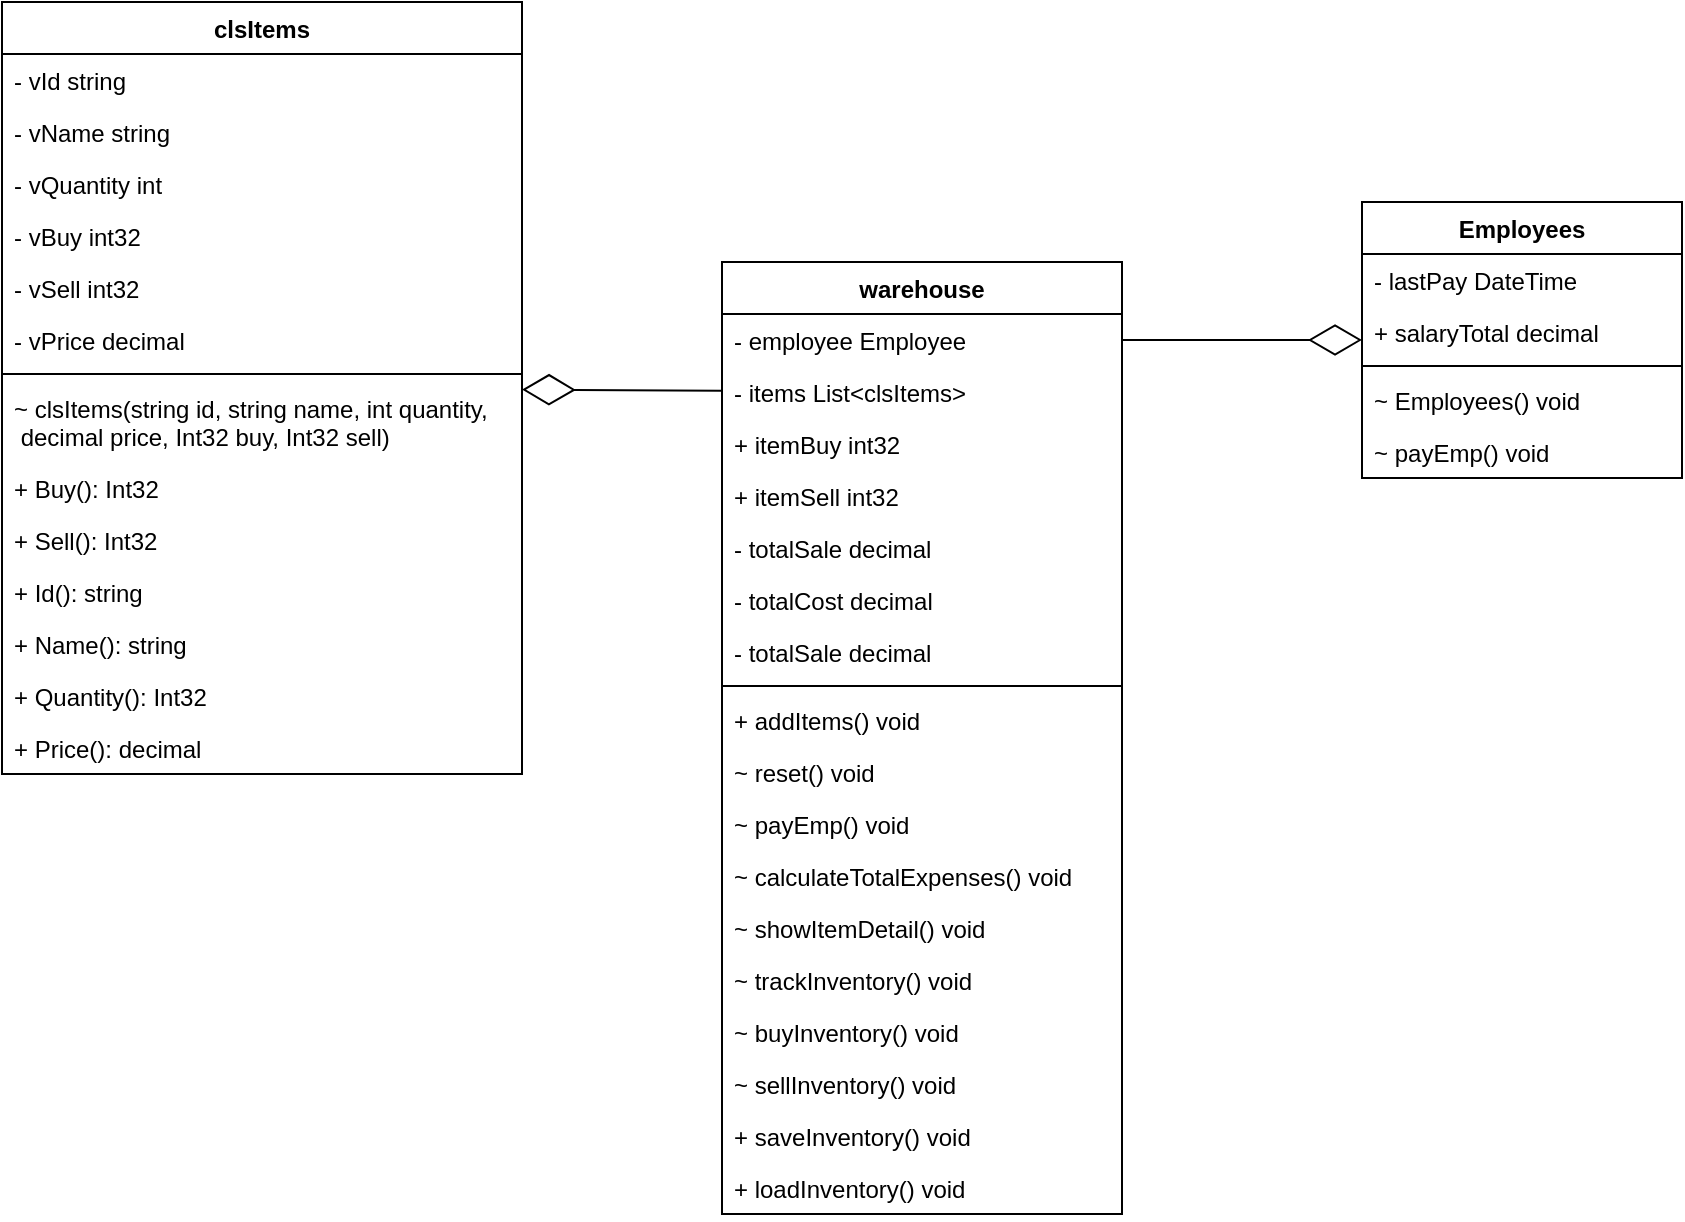 <mxfile version="20.8.16" type="device"><diagram name="Page-1" id="qYSnxSJ5jFkA1Vb8wga5"><mxGraphModel dx="1687" dy="1040" grid="1" gridSize="10" guides="1" tooltips="1" connect="1" arrows="1" fold="1" page="1" pageScale="1" pageWidth="850" pageHeight="1100" math="0" shadow="0"><root><mxCell id="0"/><mxCell id="1" parent="0"/><mxCell id="Wkx5cJYOuuSoqrFT86ka-1" value="warehouse" style="swimlane;fontStyle=1;align=center;verticalAlign=top;childLayout=stackLayout;horizontal=1;startSize=26;horizontalStack=0;resizeParent=1;resizeParentMax=0;resizeLast=0;collapsible=1;marginBottom=0;" parent="1" vertex="1"><mxGeometry x="370" y="150" width="200" height="476" as="geometry"/></mxCell><mxCell id="Wkx5cJYOuuSoqrFT86ka-10" value="- employee Employee" style="text;strokeColor=none;fillColor=none;align=left;verticalAlign=top;spacingLeft=4;spacingRight=4;overflow=hidden;rotatable=0;points=[[0,0.5],[1,0.5]];portConstraint=eastwest;" parent="Wkx5cJYOuuSoqrFT86ka-1" vertex="1"><mxGeometry y="26" width="200" height="26" as="geometry"/></mxCell><mxCell id="VJLzB2RkUlJiVV3vovPC-1" value="- items List&lt;clsItems&gt;" style="text;strokeColor=none;fillColor=none;align=left;verticalAlign=top;spacingLeft=4;spacingRight=4;overflow=hidden;rotatable=0;points=[[0,0.5],[1,0.5]];portConstraint=eastwest;" vertex="1" parent="Wkx5cJYOuuSoqrFT86ka-1"><mxGeometry y="52" width="200" height="26" as="geometry"/></mxCell><mxCell id="Wkx5cJYOuuSoqrFT86ka-2" value="+ itemBuy int32" style="text;strokeColor=none;fillColor=none;align=left;verticalAlign=top;spacingLeft=4;spacingRight=4;overflow=hidden;rotatable=0;points=[[0,0.5],[1,0.5]];portConstraint=eastwest;" parent="Wkx5cJYOuuSoqrFT86ka-1" vertex="1"><mxGeometry y="78" width="200" height="26" as="geometry"/></mxCell><mxCell id="Wkx5cJYOuuSoqrFT86ka-5" value="+ itemSell int32" style="text;strokeColor=none;fillColor=none;align=left;verticalAlign=top;spacingLeft=4;spacingRight=4;overflow=hidden;rotatable=0;points=[[0,0.5],[1,0.5]];portConstraint=eastwest;" parent="Wkx5cJYOuuSoqrFT86ka-1" vertex="1"><mxGeometry y="104" width="200" height="26" as="geometry"/></mxCell><mxCell id="Wkx5cJYOuuSoqrFT86ka-7" value="- totalSale decimal" style="text;strokeColor=none;fillColor=none;align=left;verticalAlign=top;spacingLeft=4;spacingRight=4;overflow=hidden;rotatable=0;points=[[0,0.5],[1,0.5]];portConstraint=eastwest;" parent="Wkx5cJYOuuSoqrFT86ka-1" vertex="1"><mxGeometry y="130" width="200" height="26" as="geometry"/></mxCell><mxCell id="Wkx5cJYOuuSoqrFT86ka-8" value="- totalCost decimal" style="text;strokeColor=none;fillColor=none;align=left;verticalAlign=top;spacingLeft=4;spacingRight=4;overflow=hidden;rotatable=0;points=[[0,0.5],[1,0.5]];portConstraint=eastwest;" parent="Wkx5cJYOuuSoqrFT86ka-1" vertex="1"><mxGeometry y="156" width="200" height="26" as="geometry"/></mxCell><mxCell id="Wkx5cJYOuuSoqrFT86ka-9" value="- totalSale decimal" style="text;strokeColor=none;fillColor=none;align=left;verticalAlign=top;spacingLeft=4;spacingRight=4;overflow=hidden;rotatable=0;points=[[0,0.5],[1,0.5]];portConstraint=eastwest;" parent="Wkx5cJYOuuSoqrFT86ka-1" vertex="1"><mxGeometry y="182" width="200" height="26" as="geometry"/></mxCell><mxCell id="Wkx5cJYOuuSoqrFT86ka-3" value="" style="line;strokeWidth=1;fillColor=none;align=left;verticalAlign=middle;spacingTop=-1;spacingLeft=3;spacingRight=3;rotatable=0;labelPosition=right;points=[];portConstraint=eastwest;strokeColor=inherit;" parent="Wkx5cJYOuuSoqrFT86ka-1" vertex="1"><mxGeometry y="208" width="200" height="8" as="geometry"/></mxCell><mxCell id="Wkx5cJYOuuSoqrFT86ka-4" value="+ addItems() void" style="text;strokeColor=none;fillColor=none;align=left;verticalAlign=top;spacingLeft=4;spacingRight=4;overflow=hidden;rotatable=0;points=[[0,0.5],[1,0.5]];portConstraint=eastwest;" parent="Wkx5cJYOuuSoqrFT86ka-1" vertex="1"><mxGeometry y="216" width="200" height="26" as="geometry"/></mxCell><mxCell id="VJLzB2RkUlJiVV3vovPC-2" value="~ reset() void" style="text;strokeColor=none;fillColor=none;align=left;verticalAlign=top;spacingLeft=4;spacingRight=4;overflow=hidden;rotatable=0;points=[[0,0.5],[1,0.5]];portConstraint=eastwest;" vertex="1" parent="Wkx5cJYOuuSoqrFT86ka-1"><mxGeometry y="242" width="200" height="26" as="geometry"/></mxCell><mxCell id="VJLzB2RkUlJiVV3vovPC-3" value="~ payEmp() void" style="text;strokeColor=none;fillColor=none;align=left;verticalAlign=top;spacingLeft=4;spacingRight=4;overflow=hidden;rotatable=0;points=[[0,0.5],[1,0.5]];portConstraint=eastwest;" vertex="1" parent="Wkx5cJYOuuSoqrFT86ka-1"><mxGeometry y="268" width="200" height="26" as="geometry"/></mxCell><mxCell id="VJLzB2RkUlJiVV3vovPC-4" value="~ calculateTotalExpenses() void" style="text;strokeColor=none;fillColor=none;align=left;verticalAlign=top;spacingLeft=4;spacingRight=4;overflow=hidden;rotatable=0;points=[[0,0.5],[1,0.5]];portConstraint=eastwest;" vertex="1" parent="Wkx5cJYOuuSoqrFT86ka-1"><mxGeometry y="294" width="200" height="26" as="geometry"/></mxCell><mxCell id="VJLzB2RkUlJiVV3vovPC-5" value="~ showItemDetail() void" style="text;strokeColor=none;fillColor=none;align=left;verticalAlign=top;spacingLeft=4;spacingRight=4;overflow=hidden;rotatable=0;points=[[0,0.5],[1,0.5]];portConstraint=eastwest;" vertex="1" parent="Wkx5cJYOuuSoqrFT86ka-1"><mxGeometry y="320" width="200" height="26" as="geometry"/></mxCell><mxCell id="VJLzB2RkUlJiVV3vovPC-6" value="~ trackInventory() void" style="text;strokeColor=none;fillColor=none;align=left;verticalAlign=top;spacingLeft=4;spacingRight=4;overflow=hidden;rotatable=0;points=[[0,0.5],[1,0.5]];portConstraint=eastwest;" vertex="1" parent="Wkx5cJYOuuSoqrFT86ka-1"><mxGeometry y="346" width="200" height="26" as="geometry"/></mxCell><mxCell id="VJLzB2RkUlJiVV3vovPC-7" value="~ buyInventory() void" style="text;strokeColor=none;fillColor=none;align=left;verticalAlign=top;spacingLeft=4;spacingRight=4;overflow=hidden;rotatable=0;points=[[0,0.5],[1,0.5]];portConstraint=eastwest;" vertex="1" parent="Wkx5cJYOuuSoqrFT86ka-1"><mxGeometry y="372" width="200" height="26" as="geometry"/></mxCell><mxCell id="VJLzB2RkUlJiVV3vovPC-8" value="~ sellInventory() void" style="text;strokeColor=none;fillColor=none;align=left;verticalAlign=top;spacingLeft=4;spacingRight=4;overflow=hidden;rotatable=0;points=[[0,0.5],[1,0.5]];portConstraint=eastwest;" vertex="1" parent="Wkx5cJYOuuSoqrFT86ka-1"><mxGeometry y="398" width="200" height="26" as="geometry"/></mxCell><mxCell id="VJLzB2RkUlJiVV3vovPC-9" value="+ saveInventory() void" style="text;strokeColor=none;fillColor=none;align=left;verticalAlign=top;spacingLeft=4;spacingRight=4;overflow=hidden;rotatable=0;points=[[0,0.5],[1,0.5]];portConstraint=eastwest;" vertex="1" parent="Wkx5cJYOuuSoqrFT86ka-1"><mxGeometry y="424" width="200" height="26" as="geometry"/></mxCell><mxCell id="VJLzB2RkUlJiVV3vovPC-10" value="+ loadInventory() void" style="text;strokeColor=none;fillColor=none;align=left;verticalAlign=top;spacingLeft=4;spacingRight=4;overflow=hidden;rotatable=0;points=[[0,0.5],[1,0.5]];portConstraint=eastwest;" vertex="1" parent="Wkx5cJYOuuSoqrFT86ka-1"><mxGeometry y="450" width="200" height="26" as="geometry"/></mxCell><mxCell id="VJLzB2RkUlJiVV3vovPC-11" value="Employees" style="swimlane;fontStyle=1;align=center;verticalAlign=top;childLayout=stackLayout;horizontal=1;startSize=26;horizontalStack=0;resizeParent=1;resizeParentMax=0;resizeLast=0;collapsible=1;marginBottom=0;" vertex="1" parent="1"><mxGeometry x="690" y="120" width="160" height="138" as="geometry"/></mxCell><mxCell id="VJLzB2RkUlJiVV3vovPC-12" value="- lastPay DateTime" style="text;strokeColor=none;fillColor=none;align=left;verticalAlign=top;spacingLeft=4;spacingRight=4;overflow=hidden;rotatable=0;points=[[0,0.5],[1,0.5]];portConstraint=eastwest;" vertex="1" parent="VJLzB2RkUlJiVV3vovPC-11"><mxGeometry y="26" width="160" height="26" as="geometry"/></mxCell><mxCell id="VJLzB2RkUlJiVV3vovPC-15" value="+ salaryTotal decimal" style="text;strokeColor=none;fillColor=none;align=left;verticalAlign=top;spacingLeft=4;spacingRight=4;overflow=hidden;rotatable=0;points=[[0,0.5],[1,0.5]];portConstraint=eastwest;" vertex="1" parent="VJLzB2RkUlJiVV3vovPC-11"><mxGeometry y="52" width="160" height="26" as="geometry"/></mxCell><mxCell id="VJLzB2RkUlJiVV3vovPC-13" value="" style="line;strokeWidth=1;fillColor=none;align=left;verticalAlign=middle;spacingTop=-1;spacingLeft=3;spacingRight=3;rotatable=0;labelPosition=right;points=[];portConstraint=eastwest;strokeColor=inherit;" vertex="1" parent="VJLzB2RkUlJiVV3vovPC-11"><mxGeometry y="78" width="160" height="8" as="geometry"/></mxCell><mxCell id="VJLzB2RkUlJiVV3vovPC-14" value="~ Employees() void" style="text;strokeColor=none;fillColor=none;align=left;verticalAlign=top;spacingLeft=4;spacingRight=4;overflow=hidden;rotatable=0;points=[[0,0.5],[1,0.5]];portConstraint=eastwest;" vertex="1" parent="VJLzB2RkUlJiVV3vovPC-11"><mxGeometry y="86" width="160" height="26" as="geometry"/></mxCell><mxCell id="VJLzB2RkUlJiVV3vovPC-16" value="~ payEmp() void" style="text;strokeColor=none;fillColor=none;align=left;verticalAlign=top;spacingLeft=4;spacingRight=4;overflow=hidden;rotatable=0;points=[[0,0.5],[1,0.5]];portConstraint=eastwest;" vertex="1" parent="VJLzB2RkUlJiVV3vovPC-11"><mxGeometry y="112" width="160" height="26" as="geometry"/></mxCell><mxCell id="VJLzB2RkUlJiVV3vovPC-17" value="" style="endArrow=diamondThin;endFill=0;endSize=24;html=1;rounded=0;" edge="1" parent="1" source="Wkx5cJYOuuSoqrFT86ka-10" target="VJLzB2RkUlJiVV3vovPC-11"><mxGeometry width="160" relative="1" as="geometry"><mxPoint x="600" y="130" as="sourcePoint"/><mxPoint x="760" y="130" as="targetPoint"/></mxGeometry></mxCell><mxCell id="VJLzB2RkUlJiVV3vovPC-18" value="clsItems" style="swimlane;fontStyle=1;align=center;verticalAlign=top;childLayout=stackLayout;horizontal=1;startSize=26;horizontalStack=0;resizeParent=1;resizeParentMax=0;resizeLast=0;collapsible=1;marginBottom=0;" vertex="1" parent="1"><mxGeometry x="10" y="20" width="260" height="386" as="geometry"/></mxCell><mxCell id="VJLzB2RkUlJiVV3vovPC-19" value="- vId string" style="text;strokeColor=none;fillColor=none;align=left;verticalAlign=top;spacingLeft=4;spacingRight=4;overflow=hidden;rotatable=0;points=[[0,0.5],[1,0.5]];portConstraint=eastwest;" vertex="1" parent="VJLzB2RkUlJiVV3vovPC-18"><mxGeometry y="26" width="260" height="26" as="geometry"/></mxCell><mxCell id="VJLzB2RkUlJiVV3vovPC-22" value="- vName string" style="text;strokeColor=none;fillColor=none;align=left;verticalAlign=top;spacingLeft=4;spacingRight=4;overflow=hidden;rotatable=0;points=[[0,0.5],[1,0.5]];portConstraint=eastwest;" vertex="1" parent="VJLzB2RkUlJiVV3vovPC-18"><mxGeometry y="52" width="260" height="26" as="geometry"/></mxCell><mxCell id="VJLzB2RkUlJiVV3vovPC-23" value="- vQuantity int" style="text;strokeColor=none;fillColor=none;align=left;verticalAlign=top;spacingLeft=4;spacingRight=4;overflow=hidden;rotatable=0;points=[[0,0.5],[1,0.5]];portConstraint=eastwest;" vertex="1" parent="VJLzB2RkUlJiVV3vovPC-18"><mxGeometry y="78" width="260" height="26" as="geometry"/></mxCell><mxCell id="VJLzB2RkUlJiVV3vovPC-24" value="- vBuy int32" style="text;strokeColor=none;fillColor=none;align=left;verticalAlign=top;spacingLeft=4;spacingRight=4;overflow=hidden;rotatable=0;points=[[0,0.5],[1,0.5]];portConstraint=eastwest;" vertex="1" parent="VJLzB2RkUlJiVV3vovPC-18"><mxGeometry y="104" width="260" height="26" as="geometry"/></mxCell><mxCell id="VJLzB2RkUlJiVV3vovPC-25" value="- vSell int32" style="text;strokeColor=none;fillColor=none;align=left;verticalAlign=top;spacingLeft=4;spacingRight=4;overflow=hidden;rotatable=0;points=[[0,0.5],[1,0.5]];portConstraint=eastwest;" vertex="1" parent="VJLzB2RkUlJiVV3vovPC-18"><mxGeometry y="130" width="260" height="26" as="geometry"/></mxCell><mxCell id="VJLzB2RkUlJiVV3vovPC-26" value="- vPrice decimal" style="text;strokeColor=none;fillColor=none;align=left;verticalAlign=top;spacingLeft=4;spacingRight=4;overflow=hidden;rotatable=0;points=[[0,0.5],[1,0.5]];portConstraint=eastwest;" vertex="1" parent="VJLzB2RkUlJiVV3vovPC-18"><mxGeometry y="156" width="260" height="26" as="geometry"/></mxCell><mxCell id="VJLzB2RkUlJiVV3vovPC-20" value="" style="line;strokeWidth=1;fillColor=none;align=left;verticalAlign=middle;spacingTop=-1;spacingLeft=3;spacingRight=3;rotatable=0;labelPosition=right;points=[];portConstraint=eastwest;strokeColor=inherit;" vertex="1" parent="VJLzB2RkUlJiVV3vovPC-18"><mxGeometry y="182" width="260" height="8" as="geometry"/></mxCell><mxCell id="VJLzB2RkUlJiVV3vovPC-28" value="~ clsItems(string id, string name, int quantity,&#10; decimal price, Int32 buy, Int32 sell)" style="text;strokeColor=none;fillColor=none;align=left;verticalAlign=top;spacingLeft=4;spacingRight=4;overflow=hidden;rotatable=0;points=[[0,0.5],[1,0.5]];portConstraint=eastwest;" vertex="1" parent="VJLzB2RkUlJiVV3vovPC-18"><mxGeometry y="190" width="260" height="40" as="geometry"/></mxCell><mxCell id="VJLzB2RkUlJiVV3vovPC-29" value="+ Buy(): Int32 " style="text;strokeColor=none;fillColor=none;align=left;verticalAlign=top;spacingLeft=4;spacingRight=4;overflow=hidden;rotatable=0;points=[[0,0.5],[1,0.5]];portConstraint=eastwest;" vertex="1" parent="VJLzB2RkUlJiVV3vovPC-18"><mxGeometry y="230" width="260" height="26" as="geometry"/></mxCell><mxCell id="VJLzB2RkUlJiVV3vovPC-30" value="+ Sell(): Int32 " style="text;strokeColor=none;fillColor=none;align=left;verticalAlign=top;spacingLeft=4;spacingRight=4;overflow=hidden;rotatable=0;points=[[0,0.5],[1,0.5]];portConstraint=eastwest;" vertex="1" parent="VJLzB2RkUlJiVV3vovPC-18"><mxGeometry y="256" width="260" height="26" as="geometry"/></mxCell><mxCell id="VJLzB2RkUlJiVV3vovPC-31" value="+ Id(): string" style="text;strokeColor=none;fillColor=none;align=left;verticalAlign=top;spacingLeft=4;spacingRight=4;overflow=hidden;rotatable=0;points=[[0,0.5],[1,0.5]];portConstraint=eastwest;" vertex="1" parent="VJLzB2RkUlJiVV3vovPC-18"><mxGeometry y="282" width="260" height="26" as="geometry"/></mxCell><mxCell id="VJLzB2RkUlJiVV3vovPC-32" value="+ Name(): string" style="text;strokeColor=none;fillColor=none;align=left;verticalAlign=top;spacingLeft=4;spacingRight=4;overflow=hidden;rotatable=0;points=[[0,0.5],[1,0.5]];portConstraint=eastwest;" vertex="1" parent="VJLzB2RkUlJiVV3vovPC-18"><mxGeometry y="308" width="260" height="26" as="geometry"/></mxCell><mxCell id="VJLzB2RkUlJiVV3vovPC-33" value="+ Quantity(): Int32" style="text;strokeColor=none;fillColor=none;align=left;verticalAlign=top;spacingLeft=4;spacingRight=4;overflow=hidden;rotatable=0;points=[[0,0.5],[1,0.5]];portConstraint=eastwest;" vertex="1" parent="VJLzB2RkUlJiVV3vovPC-18"><mxGeometry y="334" width="260" height="26" as="geometry"/></mxCell><mxCell id="VJLzB2RkUlJiVV3vovPC-21" value="+ Price(): decimal" style="text;strokeColor=none;fillColor=none;align=left;verticalAlign=top;spacingLeft=4;spacingRight=4;overflow=hidden;rotatable=0;points=[[0,0.5],[1,0.5]];portConstraint=eastwest;" vertex="1" parent="VJLzB2RkUlJiVV3vovPC-18"><mxGeometry y="360" width="260" height="26" as="geometry"/></mxCell><mxCell id="VJLzB2RkUlJiVV3vovPC-34" value="" style="endArrow=diamondThin;endFill=0;endSize=24;html=1;rounded=0;" edge="1" parent="1" source="VJLzB2RkUlJiVV3vovPC-1" target="VJLzB2RkUlJiVV3vovPC-18"><mxGeometry width="160" relative="1" as="geometry"><mxPoint x="300" y="330" as="sourcePoint"/><mxPoint x="460" y="330" as="targetPoint"/></mxGeometry></mxCell></root></mxGraphModel></diagram></mxfile>
